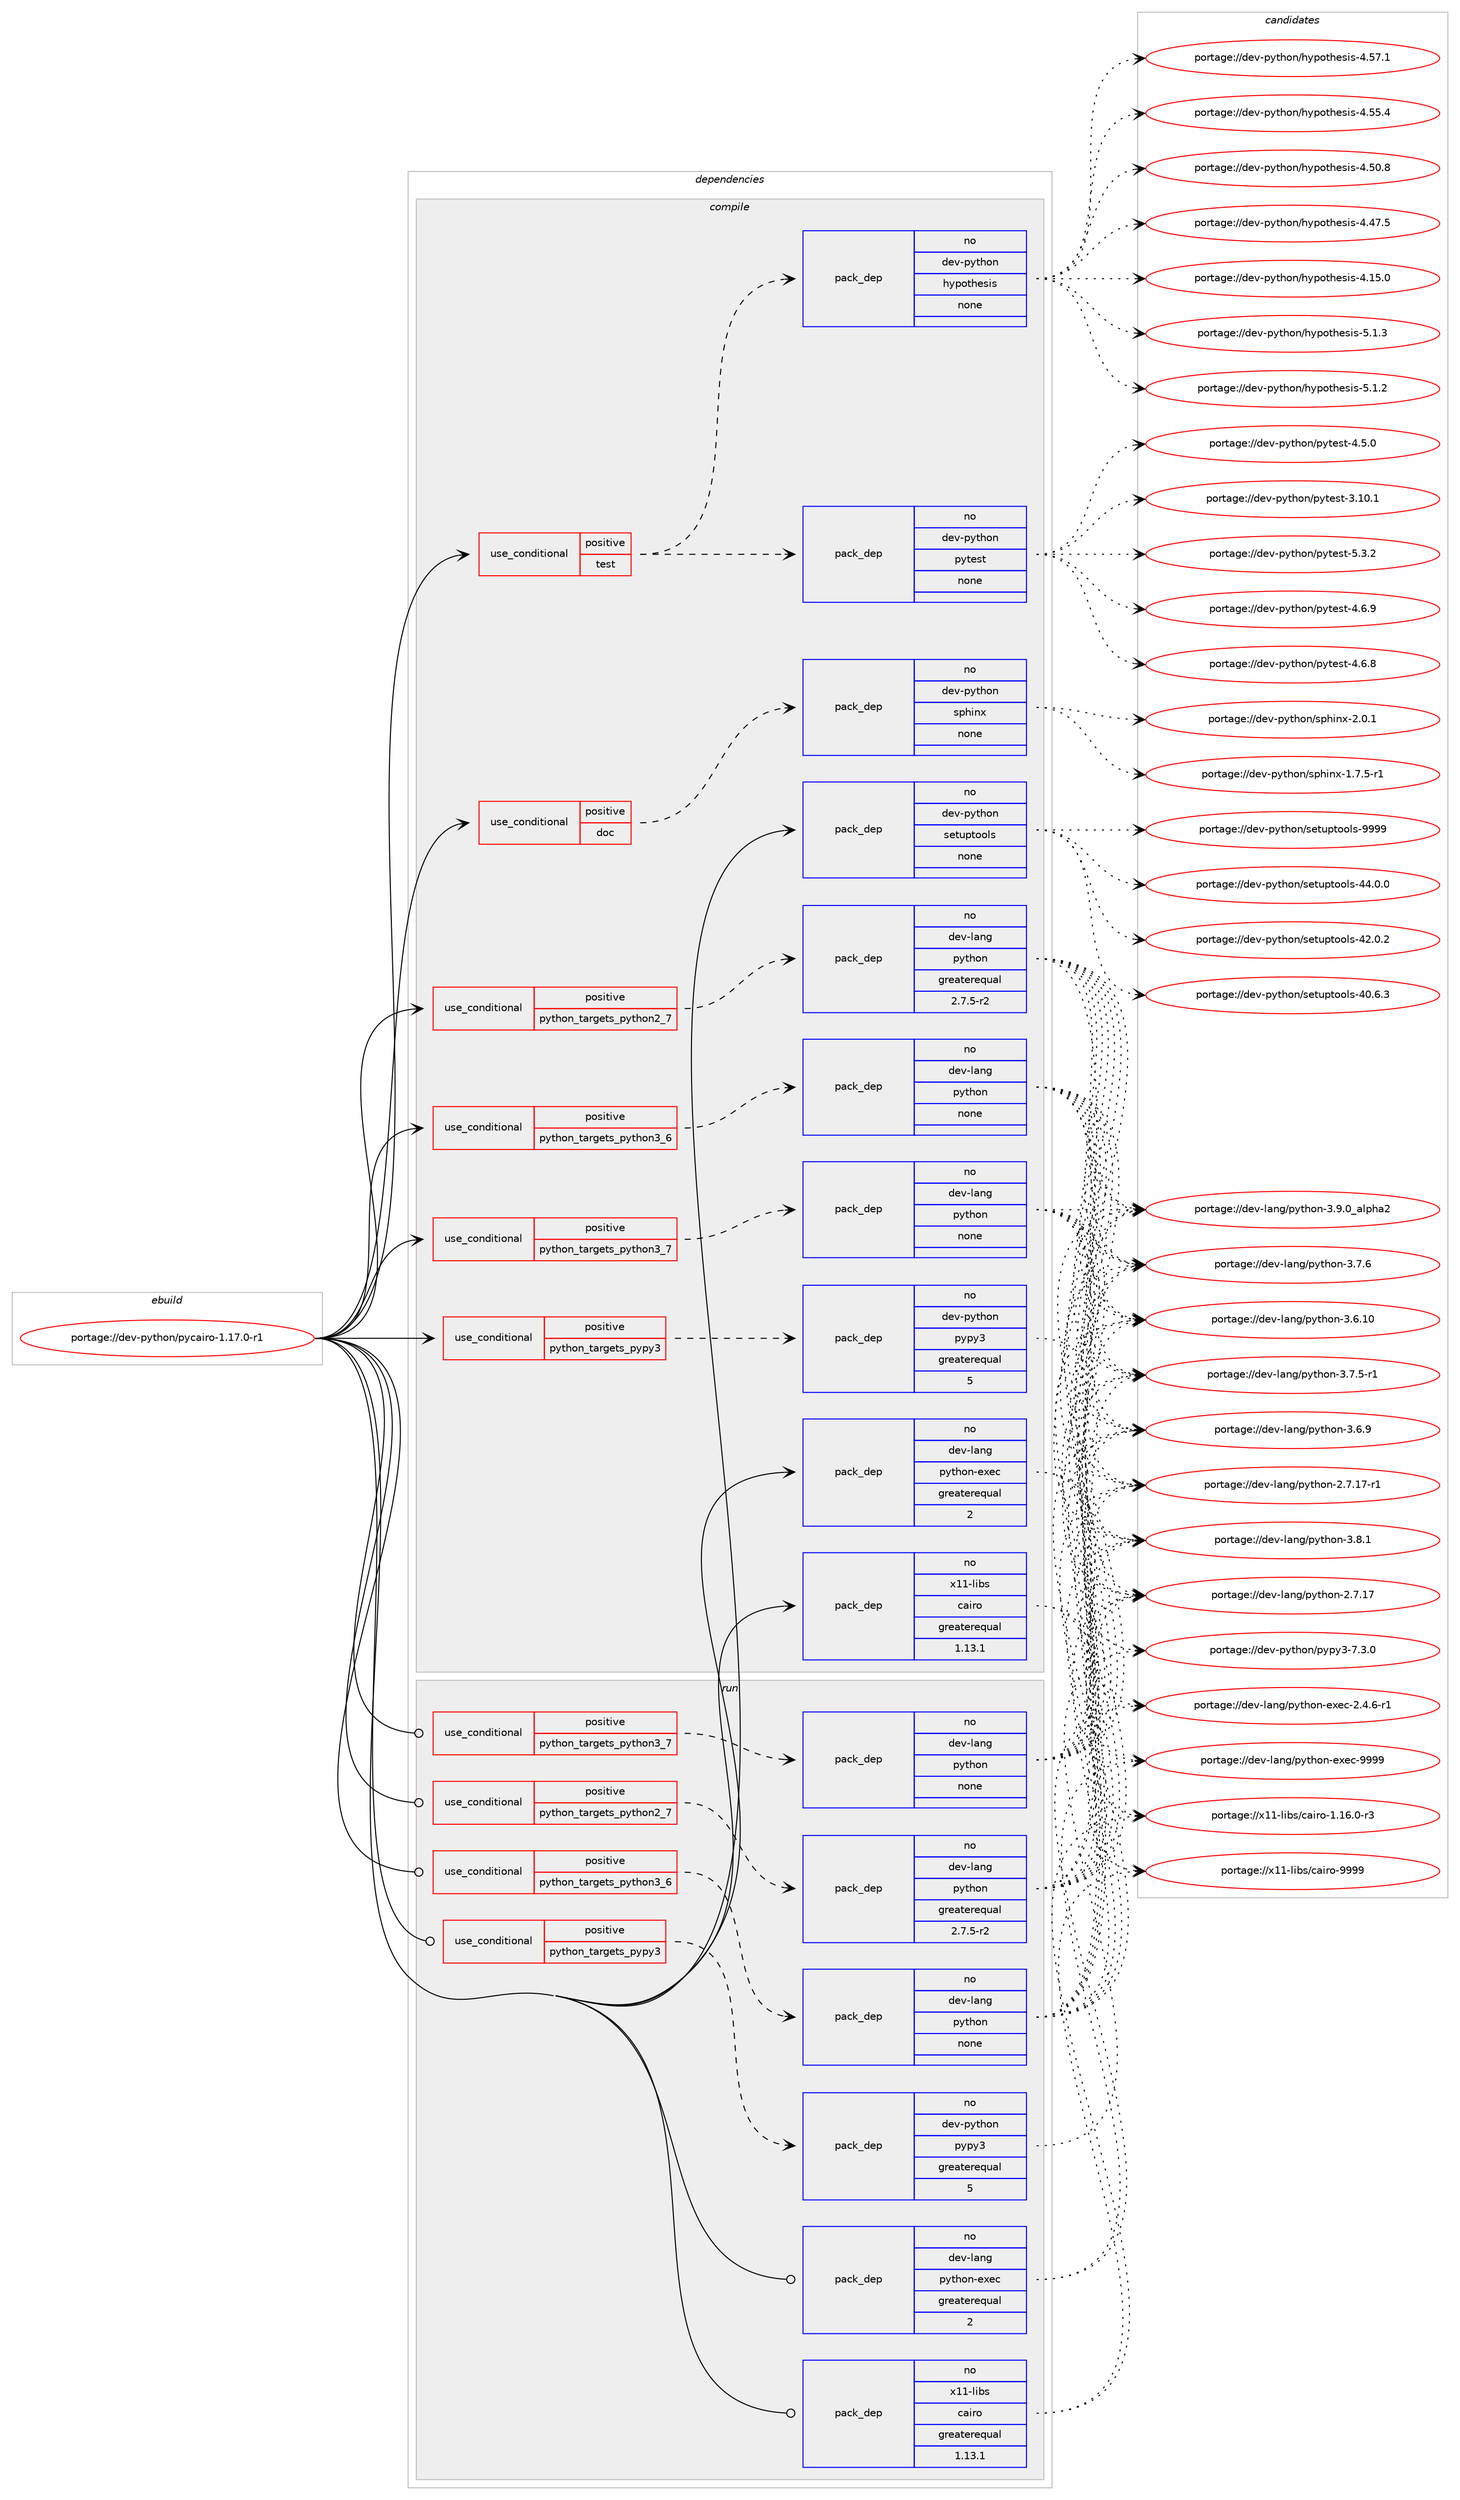 digraph prolog {

# *************
# Graph options
# *************

newrank=true;
concentrate=true;
compound=true;
graph [rankdir=LR,fontname=Helvetica,fontsize=10,ranksep=1.5];#, ranksep=2.5, nodesep=0.2];
edge  [arrowhead=vee];
node  [fontname=Helvetica,fontsize=10];

# **********
# The ebuild
# **********

subgraph cluster_leftcol {
color=gray;
rank=same;
label=<<i>ebuild</i>>;
id [label="portage://dev-python/pycairo-1.17.0-r1", color=red, width=4, href="../dev-python/pycairo-1.17.0-r1.svg"];
}

# ****************
# The dependencies
# ****************

subgraph cluster_midcol {
color=gray;
label=<<i>dependencies</i>>;
subgraph cluster_compile {
fillcolor="#eeeeee";
style=filled;
label=<<i>compile</i>>;
subgraph cond109928 {
dependency439579 [label=<<TABLE BORDER="0" CELLBORDER="1" CELLSPACING="0" CELLPADDING="4"><TR><TD ROWSPAN="3" CELLPADDING="10">use_conditional</TD></TR><TR><TD>positive</TD></TR><TR><TD>doc</TD></TR></TABLE>>, shape=none, color=red];
subgraph pack324713 {
dependency439580 [label=<<TABLE BORDER="0" CELLBORDER="1" CELLSPACING="0" CELLPADDING="4" WIDTH="220"><TR><TD ROWSPAN="6" CELLPADDING="30">pack_dep</TD></TR><TR><TD WIDTH="110">no</TD></TR><TR><TD>dev-python</TD></TR><TR><TD>sphinx</TD></TR><TR><TD>none</TD></TR><TR><TD></TD></TR></TABLE>>, shape=none, color=blue];
}
dependency439579:e -> dependency439580:w [weight=20,style="dashed",arrowhead="vee"];
}
id:e -> dependency439579:w [weight=20,style="solid",arrowhead="vee"];
subgraph cond109929 {
dependency439581 [label=<<TABLE BORDER="0" CELLBORDER="1" CELLSPACING="0" CELLPADDING="4"><TR><TD ROWSPAN="3" CELLPADDING="10">use_conditional</TD></TR><TR><TD>positive</TD></TR><TR><TD>python_targets_pypy3</TD></TR></TABLE>>, shape=none, color=red];
subgraph pack324714 {
dependency439582 [label=<<TABLE BORDER="0" CELLBORDER="1" CELLSPACING="0" CELLPADDING="4" WIDTH="220"><TR><TD ROWSPAN="6" CELLPADDING="30">pack_dep</TD></TR><TR><TD WIDTH="110">no</TD></TR><TR><TD>dev-python</TD></TR><TR><TD>pypy3</TD></TR><TR><TD>greaterequal</TD></TR><TR><TD>5</TD></TR></TABLE>>, shape=none, color=blue];
}
dependency439581:e -> dependency439582:w [weight=20,style="dashed",arrowhead="vee"];
}
id:e -> dependency439581:w [weight=20,style="solid",arrowhead="vee"];
subgraph cond109930 {
dependency439583 [label=<<TABLE BORDER="0" CELLBORDER="1" CELLSPACING="0" CELLPADDING="4"><TR><TD ROWSPAN="3" CELLPADDING="10">use_conditional</TD></TR><TR><TD>positive</TD></TR><TR><TD>python_targets_python2_7</TD></TR></TABLE>>, shape=none, color=red];
subgraph pack324715 {
dependency439584 [label=<<TABLE BORDER="0" CELLBORDER="1" CELLSPACING="0" CELLPADDING="4" WIDTH="220"><TR><TD ROWSPAN="6" CELLPADDING="30">pack_dep</TD></TR><TR><TD WIDTH="110">no</TD></TR><TR><TD>dev-lang</TD></TR><TR><TD>python</TD></TR><TR><TD>greaterequal</TD></TR><TR><TD>2.7.5-r2</TD></TR></TABLE>>, shape=none, color=blue];
}
dependency439583:e -> dependency439584:w [weight=20,style="dashed",arrowhead="vee"];
}
id:e -> dependency439583:w [weight=20,style="solid",arrowhead="vee"];
subgraph cond109931 {
dependency439585 [label=<<TABLE BORDER="0" CELLBORDER="1" CELLSPACING="0" CELLPADDING="4"><TR><TD ROWSPAN="3" CELLPADDING="10">use_conditional</TD></TR><TR><TD>positive</TD></TR><TR><TD>python_targets_python3_6</TD></TR></TABLE>>, shape=none, color=red];
subgraph pack324716 {
dependency439586 [label=<<TABLE BORDER="0" CELLBORDER="1" CELLSPACING="0" CELLPADDING="4" WIDTH="220"><TR><TD ROWSPAN="6" CELLPADDING="30">pack_dep</TD></TR><TR><TD WIDTH="110">no</TD></TR><TR><TD>dev-lang</TD></TR><TR><TD>python</TD></TR><TR><TD>none</TD></TR><TR><TD></TD></TR></TABLE>>, shape=none, color=blue];
}
dependency439585:e -> dependency439586:w [weight=20,style="dashed",arrowhead="vee"];
}
id:e -> dependency439585:w [weight=20,style="solid",arrowhead="vee"];
subgraph cond109932 {
dependency439587 [label=<<TABLE BORDER="0" CELLBORDER="1" CELLSPACING="0" CELLPADDING="4"><TR><TD ROWSPAN="3" CELLPADDING="10">use_conditional</TD></TR><TR><TD>positive</TD></TR><TR><TD>python_targets_python3_7</TD></TR></TABLE>>, shape=none, color=red];
subgraph pack324717 {
dependency439588 [label=<<TABLE BORDER="0" CELLBORDER="1" CELLSPACING="0" CELLPADDING="4" WIDTH="220"><TR><TD ROWSPAN="6" CELLPADDING="30">pack_dep</TD></TR><TR><TD WIDTH="110">no</TD></TR><TR><TD>dev-lang</TD></TR><TR><TD>python</TD></TR><TR><TD>none</TD></TR><TR><TD></TD></TR></TABLE>>, shape=none, color=blue];
}
dependency439587:e -> dependency439588:w [weight=20,style="dashed",arrowhead="vee"];
}
id:e -> dependency439587:w [weight=20,style="solid",arrowhead="vee"];
subgraph cond109933 {
dependency439589 [label=<<TABLE BORDER="0" CELLBORDER="1" CELLSPACING="0" CELLPADDING="4"><TR><TD ROWSPAN="3" CELLPADDING="10">use_conditional</TD></TR><TR><TD>positive</TD></TR><TR><TD>test</TD></TR></TABLE>>, shape=none, color=red];
subgraph pack324718 {
dependency439590 [label=<<TABLE BORDER="0" CELLBORDER="1" CELLSPACING="0" CELLPADDING="4" WIDTH="220"><TR><TD ROWSPAN="6" CELLPADDING="30">pack_dep</TD></TR><TR><TD WIDTH="110">no</TD></TR><TR><TD>dev-python</TD></TR><TR><TD>pytest</TD></TR><TR><TD>none</TD></TR><TR><TD></TD></TR></TABLE>>, shape=none, color=blue];
}
dependency439589:e -> dependency439590:w [weight=20,style="dashed",arrowhead="vee"];
subgraph pack324719 {
dependency439591 [label=<<TABLE BORDER="0" CELLBORDER="1" CELLSPACING="0" CELLPADDING="4" WIDTH="220"><TR><TD ROWSPAN="6" CELLPADDING="30">pack_dep</TD></TR><TR><TD WIDTH="110">no</TD></TR><TR><TD>dev-python</TD></TR><TR><TD>hypothesis</TD></TR><TR><TD>none</TD></TR><TR><TD></TD></TR></TABLE>>, shape=none, color=blue];
}
dependency439589:e -> dependency439591:w [weight=20,style="dashed",arrowhead="vee"];
}
id:e -> dependency439589:w [weight=20,style="solid",arrowhead="vee"];
subgraph pack324720 {
dependency439592 [label=<<TABLE BORDER="0" CELLBORDER="1" CELLSPACING="0" CELLPADDING="4" WIDTH="220"><TR><TD ROWSPAN="6" CELLPADDING="30">pack_dep</TD></TR><TR><TD WIDTH="110">no</TD></TR><TR><TD>dev-lang</TD></TR><TR><TD>python-exec</TD></TR><TR><TD>greaterequal</TD></TR><TR><TD>2</TD></TR></TABLE>>, shape=none, color=blue];
}
id:e -> dependency439592:w [weight=20,style="solid",arrowhead="vee"];
subgraph pack324721 {
dependency439593 [label=<<TABLE BORDER="0" CELLBORDER="1" CELLSPACING="0" CELLPADDING="4" WIDTH="220"><TR><TD ROWSPAN="6" CELLPADDING="30">pack_dep</TD></TR><TR><TD WIDTH="110">no</TD></TR><TR><TD>dev-python</TD></TR><TR><TD>setuptools</TD></TR><TR><TD>none</TD></TR><TR><TD></TD></TR></TABLE>>, shape=none, color=blue];
}
id:e -> dependency439593:w [weight=20,style="solid",arrowhead="vee"];
subgraph pack324722 {
dependency439594 [label=<<TABLE BORDER="0" CELLBORDER="1" CELLSPACING="0" CELLPADDING="4" WIDTH="220"><TR><TD ROWSPAN="6" CELLPADDING="30">pack_dep</TD></TR><TR><TD WIDTH="110">no</TD></TR><TR><TD>x11-libs</TD></TR><TR><TD>cairo</TD></TR><TR><TD>greaterequal</TD></TR><TR><TD>1.13.1</TD></TR></TABLE>>, shape=none, color=blue];
}
id:e -> dependency439594:w [weight=20,style="solid",arrowhead="vee"];
}
subgraph cluster_compileandrun {
fillcolor="#eeeeee";
style=filled;
label=<<i>compile and run</i>>;
}
subgraph cluster_run {
fillcolor="#eeeeee";
style=filled;
label=<<i>run</i>>;
subgraph cond109934 {
dependency439595 [label=<<TABLE BORDER="0" CELLBORDER="1" CELLSPACING="0" CELLPADDING="4"><TR><TD ROWSPAN="3" CELLPADDING="10">use_conditional</TD></TR><TR><TD>positive</TD></TR><TR><TD>python_targets_pypy3</TD></TR></TABLE>>, shape=none, color=red];
subgraph pack324723 {
dependency439596 [label=<<TABLE BORDER="0" CELLBORDER="1" CELLSPACING="0" CELLPADDING="4" WIDTH="220"><TR><TD ROWSPAN="6" CELLPADDING="30">pack_dep</TD></TR><TR><TD WIDTH="110">no</TD></TR><TR><TD>dev-python</TD></TR><TR><TD>pypy3</TD></TR><TR><TD>greaterequal</TD></TR><TR><TD>5</TD></TR></TABLE>>, shape=none, color=blue];
}
dependency439595:e -> dependency439596:w [weight=20,style="dashed",arrowhead="vee"];
}
id:e -> dependency439595:w [weight=20,style="solid",arrowhead="odot"];
subgraph cond109935 {
dependency439597 [label=<<TABLE BORDER="0" CELLBORDER="1" CELLSPACING="0" CELLPADDING="4"><TR><TD ROWSPAN="3" CELLPADDING="10">use_conditional</TD></TR><TR><TD>positive</TD></TR><TR><TD>python_targets_python2_7</TD></TR></TABLE>>, shape=none, color=red];
subgraph pack324724 {
dependency439598 [label=<<TABLE BORDER="0" CELLBORDER="1" CELLSPACING="0" CELLPADDING="4" WIDTH="220"><TR><TD ROWSPAN="6" CELLPADDING="30">pack_dep</TD></TR><TR><TD WIDTH="110">no</TD></TR><TR><TD>dev-lang</TD></TR><TR><TD>python</TD></TR><TR><TD>greaterequal</TD></TR><TR><TD>2.7.5-r2</TD></TR></TABLE>>, shape=none, color=blue];
}
dependency439597:e -> dependency439598:w [weight=20,style="dashed",arrowhead="vee"];
}
id:e -> dependency439597:w [weight=20,style="solid",arrowhead="odot"];
subgraph cond109936 {
dependency439599 [label=<<TABLE BORDER="0" CELLBORDER="1" CELLSPACING="0" CELLPADDING="4"><TR><TD ROWSPAN="3" CELLPADDING="10">use_conditional</TD></TR><TR><TD>positive</TD></TR><TR><TD>python_targets_python3_6</TD></TR></TABLE>>, shape=none, color=red];
subgraph pack324725 {
dependency439600 [label=<<TABLE BORDER="0" CELLBORDER="1" CELLSPACING="0" CELLPADDING="4" WIDTH="220"><TR><TD ROWSPAN="6" CELLPADDING="30">pack_dep</TD></TR><TR><TD WIDTH="110">no</TD></TR><TR><TD>dev-lang</TD></TR><TR><TD>python</TD></TR><TR><TD>none</TD></TR><TR><TD></TD></TR></TABLE>>, shape=none, color=blue];
}
dependency439599:e -> dependency439600:w [weight=20,style="dashed",arrowhead="vee"];
}
id:e -> dependency439599:w [weight=20,style="solid",arrowhead="odot"];
subgraph cond109937 {
dependency439601 [label=<<TABLE BORDER="0" CELLBORDER="1" CELLSPACING="0" CELLPADDING="4"><TR><TD ROWSPAN="3" CELLPADDING="10">use_conditional</TD></TR><TR><TD>positive</TD></TR><TR><TD>python_targets_python3_7</TD></TR></TABLE>>, shape=none, color=red];
subgraph pack324726 {
dependency439602 [label=<<TABLE BORDER="0" CELLBORDER="1" CELLSPACING="0" CELLPADDING="4" WIDTH="220"><TR><TD ROWSPAN="6" CELLPADDING="30">pack_dep</TD></TR><TR><TD WIDTH="110">no</TD></TR><TR><TD>dev-lang</TD></TR><TR><TD>python</TD></TR><TR><TD>none</TD></TR><TR><TD></TD></TR></TABLE>>, shape=none, color=blue];
}
dependency439601:e -> dependency439602:w [weight=20,style="dashed",arrowhead="vee"];
}
id:e -> dependency439601:w [weight=20,style="solid",arrowhead="odot"];
subgraph pack324727 {
dependency439603 [label=<<TABLE BORDER="0" CELLBORDER="1" CELLSPACING="0" CELLPADDING="4" WIDTH="220"><TR><TD ROWSPAN="6" CELLPADDING="30">pack_dep</TD></TR><TR><TD WIDTH="110">no</TD></TR><TR><TD>dev-lang</TD></TR><TR><TD>python-exec</TD></TR><TR><TD>greaterequal</TD></TR><TR><TD>2</TD></TR></TABLE>>, shape=none, color=blue];
}
id:e -> dependency439603:w [weight=20,style="solid",arrowhead="odot"];
subgraph pack324728 {
dependency439604 [label=<<TABLE BORDER="0" CELLBORDER="1" CELLSPACING="0" CELLPADDING="4" WIDTH="220"><TR><TD ROWSPAN="6" CELLPADDING="30">pack_dep</TD></TR><TR><TD WIDTH="110">no</TD></TR><TR><TD>x11-libs</TD></TR><TR><TD>cairo</TD></TR><TR><TD>greaterequal</TD></TR><TR><TD>1.13.1</TD></TR></TABLE>>, shape=none, color=blue];
}
id:e -> dependency439604:w [weight=20,style="solid",arrowhead="odot"];
}
}

# **************
# The candidates
# **************

subgraph cluster_choices {
rank=same;
color=gray;
label=<<i>candidates</i>>;

subgraph choice324713 {
color=black;
nodesep=1;
choice1001011184511212111610411111047115112104105110120455046484649 [label="portage://dev-python/sphinx-2.0.1", color=red, width=4,href="../dev-python/sphinx-2.0.1.svg"];
choice10010111845112121116104111110471151121041051101204549465546534511449 [label="portage://dev-python/sphinx-1.7.5-r1", color=red, width=4,href="../dev-python/sphinx-1.7.5-r1.svg"];
dependency439580:e -> choice1001011184511212111610411111047115112104105110120455046484649:w [style=dotted,weight="100"];
dependency439580:e -> choice10010111845112121116104111110471151121041051101204549465546534511449:w [style=dotted,weight="100"];
}
subgraph choice324714 {
color=black;
nodesep=1;
choice100101118451121211161041111104711212111212151455546514648 [label="portage://dev-python/pypy3-7.3.0", color=red, width=4,href="../dev-python/pypy3-7.3.0.svg"];
dependency439582:e -> choice100101118451121211161041111104711212111212151455546514648:w [style=dotted,weight="100"];
}
subgraph choice324715 {
color=black;
nodesep=1;
choice10010111845108971101034711212111610411111045514657464895971081121049750 [label="portage://dev-lang/python-3.9.0_alpha2", color=red, width=4,href="../dev-lang/python-3.9.0_alpha2.svg"];
choice100101118451089711010347112121116104111110455146564649 [label="portage://dev-lang/python-3.8.1", color=red, width=4,href="../dev-lang/python-3.8.1.svg"];
choice100101118451089711010347112121116104111110455146554654 [label="portage://dev-lang/python-3.7.6", color=red, width=4,href="../dev-lang/python-3.7.6.svg"];
choice1001011184510897110103471121211161041111104551465546534511449 [label="portage://dev-lang/python-3.7.5-r1", color=red, width=4,href="../dev-lang/python-3.7.5-r1.svg"];
choice100101118451089711010347112121116104111110455146544657 [label="portage://dev-lang/python-3.6.9", color=red, width=4,href="../dev-lang/python-3.6.9.svg"];
choice10010111845108971101034711212111610411111045514654464948 [label="portage://dev-lang/python-3.6.10", color=red, width=4,href="../dev-lang/python-3.6.10.svg"];
choice100101118451089711010347112121116104111110455046554649554511449 [label="portage://dev-lang/python-2.7.17-r1", color=red, width=4,href="../dev-lang/python-2.7.17-r1.svg"];
choice10010111845108971101034711212111610411111045504655464955 [label="portage://dev-lang/python-2.7.17", color=red, width=4,href="../dev-lang/python-2.7.17.svg"];
dependency439584:e -> choice10010111845108971101034711212111610411111045514657464895971081121049750:w [style=dotted,weight="100"];
dependency439584:e -> choice100101118451089711010347112121116104111110455146564649:w [style=dotted,weight="100"];
dependency439584:e -> choice100101118451089711010347112121116104111110455146554654:w [style=dotted,weight="100"];
dependency439584:e -> choice1001011184510897110103471121211161041111104551465546534511449:w [style=dotted,weight="100"];
dependency439584:e -> choice100101118451089711010347112121116104111110455146544657:w [style=dotted,weight="100"];
dependency439584:e -> choice10010111845108971101034711212111610411111045514654464948:w [style=dotted,weight="100"];
dependency439584:e -> choice100101118451089711010347112121116104111110455046554649554511449:w [style=dotted,weight="100"];
dependency439584:e -> choice10010111845108971101034711212111610411111045504655464955:w [style=dotted,weight="100"];
}
subgraph choice324716 {
color=black;
nodesep=1;
choice10010111845108971101034711212111610411111045514657464895971081121049750 [label="portage://dev-lang/python-3.9.0_alpha2", color=red, width=4,href="../dev-lang/python-3.9.0_alpha2.svg"];
choice100101118451089711010347112121116104111110455146564649 [label="portage://dev-lang/python-3.8.1", color=red, width=4,href="../dev-lang/python-3.8.1.svg"];
choice100101118451089711010347112121116104111110455146554654 [label="portage://dev-lang/python-3.7.6", color=red, width=4,href="../dev-lang/python-3.7.6.svg"];
choice1001011184510897110103471121211161041111104551465546534511449 [label="portage://dev-lang/python-3.7.5-r1", color=red, width=4,href="../dev-lang/python-3.7.5-r1.svg"];
choice100101118451089711010347112121116104111110455146544657 [label="portage://dev-lang/python-3.6.9", color=red, width=4,href="../dev-lang/python-3.6.9.svg"];
choice10010111845108971101034711212111610411111045514654464948 [label="portage://dev-lang/python-3.6.10", color=red, width=4,href="../dev-lang/python-3.6.10.svg"];
choice100101118451089711010347112121116104111110455046554649554511449 [label="portage://dev-lang/python-2.7.17-r1", color=red, width=4,href="../dev-lang/python-2.7.17-r1.svg"];
choice10010111845108971101034711212111610411111045504655464955 [label="portage://dev-lang/python-2.7.17", color=red, width=4,href="../dev-lang/python-2.7.17.svg"];
dependency439586:e -> choice10010111845108971101034711212111610411111045514657464895971081121049750:w [style=dotted,weight="100"];
dependency439586:e -> choice100101118451089711010347112121116104111110455146564649:w [style=dotted,weight="100"];
dependency439586:e -> choice100101118451089711010347112121116104111110455146554654:w [style=dotted,weight="100"];
dependency439586:e -> choice1001011184510897110103471121211161041111104551465546534511449:w [style=dotted,weight="100"];
dependency439586:e -> choice100101118451089711010347112121116104111110455146544657:w [style=dotted,weight="100"];
dependency439586:e -> choice10010111845108971101034711212111610411111045514654464948:w [style=dotted,weight="100"];
dependency439586:e -> choice100101118451089711010347112121116104111110455046554649554511449:w [style=dotted,weight="100"];
dependency439586:e -> choice10010111845108971101034711212111610411111045504655464955:w [style=dotted,weight="100"];
}
subgraph choice324717 {
color=black;
nodesep=1;
choice10010111845108971101034711212111610411111045514657464895971081121049750 [label="portage://dev-lang/python-3.9.0_alpha2", color=red, width=4,href="../dev-lang/python-3.9.0_alpha2.svg"];
choice100101118451089711010347112121116104111110455146564649 [label="portage://dev-lang/python-3.8.1", color=red, width=4,href="../dev-lang/python-3.8.1.svg"];
choice100101118451089711010347112121116104111110455146554654 [label="portage://dev-lang/python-3.7.6", color=red, width=4,href="../dev-lang/python-3.7.6.svg"];
choice1001011184510897110103471121211161041111104551465546534511449 [label="portage://dev-lang/python-3.7.5-r1", color=red, width=4,href="../dev-lang/python-3.7.5-r1.svg"];
choice100101118451089711010347112121116104111110455146544657 [label="portage://dev-lang/python-3.6.9", color=red, width=4,href="../dev-lang/python-3.6.9.svg"];
choice10010111845108971101034711212111610411111045514654464948 [label="portage://dev-lang/python-3.6.10", color=red, width=4,href="../dev-lang/python-3.6.10.svg"];
choice100101118451089711010347112121116104111110455046554649554511449 [label="portage://dev-lang/python-2.7.17-r1", color=red, width=4,href="../dev-lang/python-2.7.17-r1.svg"];
choice10010111845108971101034711212111610411111045504655464955 [label="portage://dev-lang/python-2.7.17", color=red, width=4,href="../dev-lang/python-2.7.17.svg"];
dependency439588:e -> choice10010111845108971101034711212111610411111045514657464895971081121049750:w [style=dotted,weight="100"];
dependency439588:e -> choice100101118451089711010347112121116104111110455146564649:w [style=dotted,weight="100"];
dependency439588:e -> choice100101118451089711010347112121116104111110455146554654:w [style=dotted,weight="100"];
dependency439588:e -> choice1001011184510897110103471121211161041111104551465546534511449:w [style=dotted,weight="100"];
dependency439588:e -> choice100101118451089711010347112121116104111110455146544657:w [style=dotted,weight="100"];
dependency439588:e -> choice10010111845108971101034711212111610411111045514654464948:w [style=dotted,weight="100"];
dependency439588:e -> choice100101118451089711010347112121116104111110455046554649554511449:w [style=dotted,weight="100"];
dependency439588:e -> choice10010111845108971101034711212111610411111045504655464955:w [style=dotted,weight="100"];
}
subgraph choice324718 {
color=black;
nodesep=1;
choice1001011184511212111610411111047112121116101115116455346514650 [label="portage://dev-python/pytest-5.3.2", color=red, width=4,href="../dev-python/pytest-5.3.2.svg"];
choice1001011184511212111610411111047112121116101115116455246544657 [label="portage://dev-python/pytest-4.6.9", color=red, width=4,href="../dev-python/pytest-4.6.9.svg"];
choice1001011184511212111610411111047112121116101115116455246544656 [label="portage://dev-python/pytest-4.6.8", color=red, width=4,href="../dev-python/pytest-4.6.8.svg"];
choice1001011184511212111610411111047112121116101115116455246534648 [label="portage://dev-python/pytest-4.5.0", color=red, width=4,href="../dev-python/pytest-4.5.0.svg"];
choice100101118451121211161041111104711212111610111511645514649484649 [label="portage://dev-python/pytest-3.10.1", color=red, width=4,href="../dev-python/pytest-3.10.1.svg"];
dependency439590:e -> choice1001011184511212111610411111047112121116101115116455346514650:w [style=dotted,weight="100"];
dependency439590:e -> choice1001011184511212111610411111047112121116101115116455246544657:w [style=dotted,weight="100"];
dependency439590:e -> choice1001011184511212111610411111047112121116101115116455246544656:w [style=dotted,weight="100"];
dependency439590:e -> choice1001011184511212111610411111047112121116101115116455246534648:w [style=dotted,weight="100"];
dependency439590:e -> choice100101118451121211161041111104711212111610111511645514649484649:w [style=dotted,weight="100"];
}
subgraph choice324719 {
color=black;
nodesep=1;
choice1001011184511212111610411111047104121112111116104101115105115455346494651 [label="portage://dev-python/hypothesis-5.1.3", color=red, width=4,href="../dev-python/hypothesis-5.1.3.svg"];
choice1001011184511212111610411111047104121112111116104101115105115455346494650 [label="portage://dev-python/hypothesis-5.1.2", color=red, width=4,href="../dev-python/hypothesis-5.1.2.svg"];
choice100101118451121211161041111104710412111211111610410111510511545524653554649 [label="portage://dev-python/hypothesis-4.57.1", color=red, width=4,href="../dev-python/hypothesis-4.57.1.svg"];
choice100101118451121211161041111104710412111211111610410111510511545524653534652 [label="portage://dev-python/hypothesis-4.55.4", color=red, width=4,href="../dev-python/hypothesis-4.55.4.svg"];
choice100101118451121211161041111104710412111211111610410111510511545524653484656 [label="portage://dev-python/hypothesis-4.50.8", color=red, width=4,href="../dev-python/hypothesis-4.50.8.svg"];
choice100101118451121211161041111104710412111211111610410111510511545524652554653 [label="portage://dev-python/hypothesis-4.47.5", color=red, width=4,href="../dev-python/hypothesis-4.47.5.svg"];
choice100101118451121211161041111104710412111211111610410111510511545524649534648 [label="portage://dev-python/hypothesis-4.15.0", color=red, width=4,href="../dev-python/hypothesis-4.15.0.svg"];
dependency439591:e -> choice1001011184511212111610411111047104121112111116104101115105115455346494651:w [style=dotted,weight="100"];
dependency439591:e -> choice1001011184511212111610411111047104121112111116104101115105115455346494650:w [style=dotted,weight="100"];
dependency439591:e -> choice100101118451121211161041111104710412111211111610410111510511545524653554649:w [style=dotted,weight="100"];
dependency439591:e -> choice100101118451121211161041111104710412111211111610410111510511545524653534652:w [style=dotted,weight="100"];
dependency439591:e -> choice100101118451121211161041111104710412111211111610410111510511545524653484656:w [style=dotted,weight="100"];
dependency439591:e -> choice100101118451121211161041111104710412111211111610410111510511545524652554653:w [style=dotted,weight="100"];
dependency439591:e -> choice100101118451121211161041111104710412111211111610410111510511545524649534648:w [style=dotted,weight="100"];
}
subgraph choice324720 {
color=black;
nodesep=1;
choice10010111845108971101034711212111610411111045101120101994557575757 [label="portage://dev-lang/python-exec-9999", color=red, width=4,href="../dev-lang/python-exec-9999.svg"];
choice10010111845108971101034711212111610411111045101120101994550465246544511449 [label="portage://dev-lang/python-exec-2.4.6-r1", color=red, width=4,href="../dev-lang/python-exec-2.4.6-r1.svg"];
dependency439592:e -> choice10010111845108971101034711212111610411111045101120101994557575757:w [style=dotted,weight="100"];
dependency439592:e -> choice10010111845108971101034711212111610411111045101120101994550465246544511449:w [style=dotted,weight="100"];
}
subgraph choice324721 {
color=black;
nodesep=1;
choice10010111845112121116104111110471151011161171121161111111081154557575757 [label="portage://dev-python/setuptools-9999", color=red, width=4,href="../dev-python/setuptools-9999.svg"];
choice100101118451121211161041111104711510111611711211611111110811545525246484648 [label="portage://dev-python/setuptools-44.0.0", color=red, width=4,href="../dev-python/setuptools-44.0.0.svg"];
choice100101118451121211161041111104711510111611711211611111110811545525046484650 [label="portage://dev-python/setuptools-42.0.2", color=red, width=4,href="../dev-python/setuptools-42.0.2.svg"];
choice100101118451121211161041111104711510111611711211611111110811545524846544651 [label="portage://dev-python/setuptools-40.6.3", color=red, width=4,href="../dev-python/setuptools-40.6.3.svg"];
dependency439593:e -> choice10010111845112121116104111110471151011161171121161111111081154557575757:w [style=dotted,weight="100"];
dependency439593:e -> choice100101118451121211161041111104711510111611711211611111110811545525246484648:w [style=dotted,weight="100"];
dependency439593:e -> choice100101118451121211161041111104711510111611711211611111110811545525046484650:w [style=dotted,weight="100"];
dependency439593:e -> choice100101118451121211161041111104711510111611711211611111110811545524846544651:w [style=dotted,weight="100"];
}
subgraph choice324722 {
color=black;
nodesep=1;
choice120494945108105981154799971051141114557575757 [label="portage://x11-libs/cairo-9999", color=red, width=4,href="../x11-libs/cairo-9999.svg"];
choice12049494510810598115479997105114111454946495446484511451 [label="portage://x11-libs/cairo-1.16.0-r3", color=red, width=4,href="../x11-libs/cairo-1.16.0-r3.svg"];
dependency439594:e -> choice120494945108105981154799971051141114557575757:w [style=dotted,weight="100"];
dependency439594:e -> choice12049494510810598115479997105114111454946495446484511451:w [style=dotted,weight="100"];
}
subgraph choice324723 {
color=black;
nodesep=1;
choice100101118451121211161041111104711212111212151455546514648 [label="portage://dev-python/pypy3-7.3.0", color=red, width=4,href="../dev-python/pypy3-7.3.0.svg"];
dependency439596:e -> choice100101118451121211161041111104711212111212151455546514648:w [style=dotted,weight="100"];
}
subgraph choice324724 {
color=black;
nodesep=1;
choice10010111845108971101034711212111610411111045514657464895971081121049750 [label="portage://dev-lang/python-3.9.0_alpha2", color=red, width=4,href="../dev-lang/python-3.9.0_alpha2.svg"];
choice100101118451089711010347112121116104111110455146564649 [label="portage://dev-lang/python-3.8.1", color=red, width=4,href="../dev-lang/python-3.8.1.svg"];
choice100101118451089711010347112121116104111110455146554654 [label="portage://dev-lang/python-3.7.6", color=red, width=4,href="../dev-lang/python-3.7.6.svg"];
choice1001011184510897110103471121211161041111104551465546534511449 [label="portage://dev-lang/python-3.7.5-r1", color=red, width=4,href="../dev-lang/python-3.7.5-r1.svg"];
choice100101118451089711010347112121116104111110455146544657 [label="portage://dev-lang/python-3.6.9", color=red, width=4,href="../dev-lang/python-3.6.9.svg"];
choice10010111845108971101034711212111610411111045514654464948 [label="portage://dev-lang/python-3.6.10", color=red, width=4,href="../dev-lang/python-3.6.10.svg"];
choice100101118451089711010347112121116104111110455046554649554511449 [label="portage://dev-lang/python-2.7.17-r1", color=red, width=4,href="../dev-lang/python-2.7.17-r1.svg"];
choice10010111845108971101034711212111610411111045504655464955 [label="portage://dev-lang/python-2.7.17", color=red, width=4,href="../dev-lang/python-2.7.17.svg"];
dependency439598:e -> choice10010111845108971101034711212111610411111045514657464895971081121049750:w [style=dotted,weight="100"];
dependency439598:e -> choice100101118451089711010347112121116104111110455146564649:w [style=dotted,weight="100"];
dependency439598:e -> choice100101118451089711010347112121116104111110455146554654:w [style=dotted,weight="100"];
dependency439598:e -> choice1001011184510897110103471121211161041111104551465546534511449:w [style=dotted,weight="100"];
dependency439598:e -> choice100101118451089711010347112121116104111110455146544657:w [style=dotted,weight="100"];
dependency439598:e -> choice10010111845108971101034711212111610411111045514654464948:w [style=dotted,weight="100"];
dependency439598:e -> choice100101118451089711010347112121116104111110455046554649554511449:w [style=dotted,weight="100"];
dependency439598:e -> choice10010111845108971101034711212111610411111045504655464955:w [style=dotted,weight="100"];
}
subgraph choice324725 {
color=black;
nodesep=1;
choice10010111845108971101034711212111610411111045514657464895971081121049750 [label="portage://dev-lang/python-3.9.0_alpha2", color=red, width=4,href="../dev-lang/python-3.9.0_alpha2.svg"];
choice100101118451089711010347112121116104111110455146564649 [label="portage://dev-lang/python-3.8.1", color=red, width=4,href="../dev-lang/python-3.8.1.svg"];
choice100101118451089711010347112121116104111110455146554654 [label="portage://dev-lang/python-3.7.6", color=red, width=4,href="../dev-lang/python-3.7.6.svg"];
choice1001011184510897110103471121211161041111104551465546534511449 [label="portage://dev-lang/python-3.7.5-r1", color=red, width=4,href="../dev-lang/python-3.7.5-r1.svg"];
choice100101118451089711010347112121116104111110455146544657 [label="portage://dev-lang/python-3.6.9", color=red, width=4,href="../dev-lang/python-3.6.9.svg"];
choice10010111845108971101034711212111610411111045514654464948 [label="portage://dev-lang/python-3.6.10", color=red, width=4,href="../dev-lang/python-3.6.10.svg"];
choice100101118451089711010347112121116104111110455046554649554511449 [label="portage://dev-lang/python-2.7.17-r1", color=red, width=4,href="../dev-lang/python-2.7.17-r1.svg"];
choice10010111845108971101034711212111610411111045504655464955 [label="portage://dev-lang/python-2.7.17", color=red, width=4,href="../dev-lang/python-2.7.17.svg"];
dependency439600:e -> choice10010111845108971101034711212111610411111045514657464895971081121049750:w [style=dotted,weight="100"];
dependency439600:e -> choice100101118451089711010347112121116104111110455146564649:w [style=dotted,weight="100"];
dependency439600:e -> choice100101118451089711010347112121116104111110455146554654:w [style=dotted,weight="100"];
dependency439600:e -> choice1001011184510897110103471121211161041111104551465546534511449:w [style=dotted,weight="100"];
dependency439600:e -> choice100101118451089711010347112121116104111110455146544657:w [style=dotted,weight="100"];
dependency439600:e -> choice10010111845108971101034711212111610411111045514654464948:w [style=dotted,weight="100"];
dependency439600:e -> choice100101118451089711010347112121116104111110455046554649554511449:w [style=dotted,weight="100"];
dependency439600:e -> choice10010111845108971101034711212111610411111045504655464955:w [style=dotted,weight="100"];
}
subgraph choice324726 {
color=black;
nodesep=1;
choice10010111845108971101034711212111610411111045514657464895971081121049750 [label="portage://dev-lang/python-3.9.0_alpha2", color=red, width=4,href="../dev-lang/python-3.9.0_alpha2.svg"];
choice100101118451089711010347112121116104111110455146564649 [label="portage://dev-lang/python-3.8.1", color=red, width=4,href="../dev-lang/python-3.8.1.svg"];
choice100101118451089711010347112121116104111110455146554654 [label="portage://dev-lang/python-3.7.6", color=red, width=4,href="../dev-lang/python-3.7.6.svg"];
choice1001011184510897110103471121211161041111104551465546534511449 [label="portage://dev-lang/python-3.7.5-r1", color=red, width=4,href="../dev-lang/python-3.7.5-r1.svg"];
choice100101118451089711010347112121116104111110455146544657 [label="portage://dev-lang/python-3.6.9", color=red, width=4,href="../dev-lang/python-3.6.9.svg"];
choice10010111845108971101034711212111610411111045514654464948 [label="portage://dev-lang/python-3.6.10", color=red, width=4,href="../dev-lang/python-3.6.10.svg"];
choice100101118451089711010347112121116104111110455046554649554511449 [label="portage://dev-lang/python-2.7.17-r1", color=red, width=4,href="../dev-lang/python-2.7.17-r1.svg"];
choice10010111845108971101034711212111610411111045504655464955 [label="portage://dev-lang/python-2.7.17", color=red, width=4,href="../dev-lang/python-2.7.17.svg"];
dependency439602:e -> choice10010111845108971101034711212111610411111045514657464895971081121049750:w [style=dotted,weight="100"];
dependency439602:e -> choice100101118451089711010347112121116104111110455146564649:w [style=dotted,weight="100"];
dependency439602:e -> choice100101118451089711010347112121116104111110455146554654:w [style=dotted,weight="100"];
dependency439602:e -> choice1001011184510897110103471121211161041111104551465546534511449:w [style=dotted,weight="100"];
dependency439602:e -> choice100101118451089711010347112121116104111110455146544657:w [style=dotted,weight="100"];
dependency439602:e -> choice10010111845108971101034711212111610411111045514654464948:w [style=dotted,weight="100"];
dependency439602:e -> choice100101118451089711010347112121116104111110455046554649554511449:w [style=dotted,weight="100"];
dependency439602:e -> choice10010111845108971101034711212111610411111045504655464955:w [style=dotted,weight="100"];
}
subgraph choice324727 {
color=black;
nodesep=1;
choice10010111845108971101034711212111610411111045101120101994557575757 [label="portage://dev-lang/python-exec-9999", color=red, width=4,href="../dev-lang/python-exec-9999.svg"];
choice10010111845108971101034711212111610411111045101120101994550465246544511449 [label="portage://dev-lang/python-exec-2.4.6-r1", color=red, width=4,href="../dev-lang/python-exec-2.4.6-r1.svg"];
dependency439603:e -> choice10010111845108971101034711212111610411111045101120101994557575757:w [style=dotted,weight="100"];
dependency439603:e -> choice10010111845108971101034711212111610411111045101120101994550465246544511449:w [style=dotted,weight="100"];
}
subgraph choice324728 {
color=black;
nodesep=1;
choice120494945108105981154799971051141114557575757 [label="portage://x11-libs/cairo-9999", color=red, width=4,href="../x11-libs/cairo-9999.svg"];
choice12049494510810598115479997105114111454946495446484511451 [label="portage://x11-libs/cairo-1.16.0-r3", color=red, width=4,href="../x11-libs/cairo-1.16.0-r3.svg"];
dependency439604:e -> choice120494945108105981154799971051141114557575757:w [style=dotted,weight="100"];
dependency439604:e -> choice12049494510810598115479997105114111454946495446484511451:w [style=dotted,weight="100"];
}
}

}
